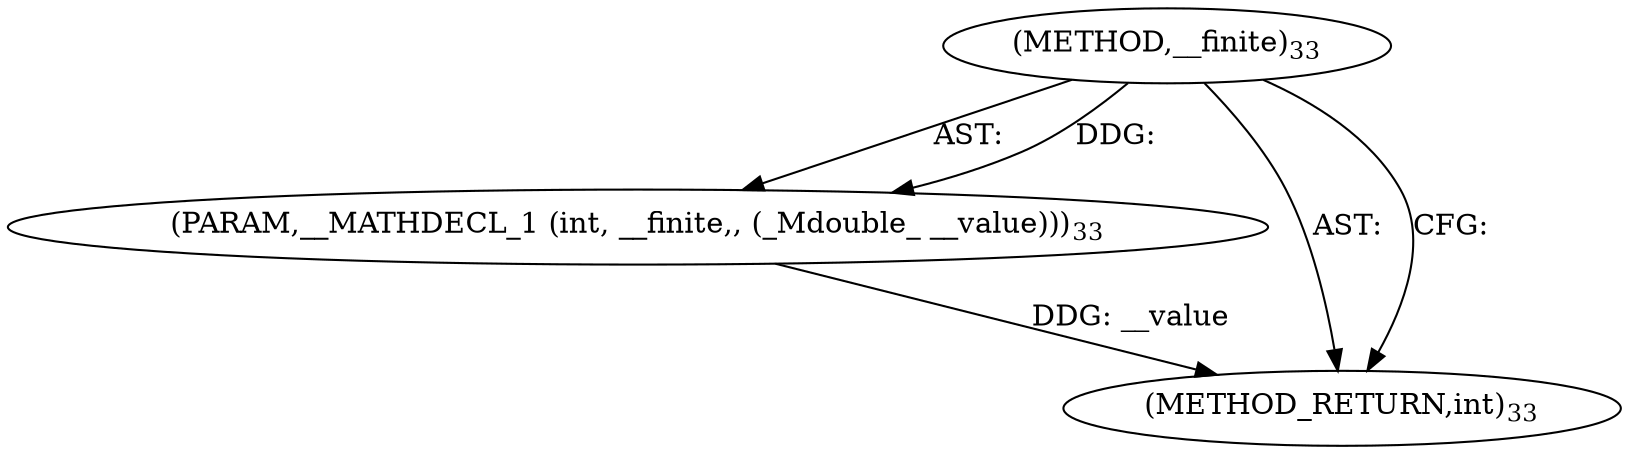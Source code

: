 digraph "__finite" {  
"20518" [label = <(METHOD,__finite)<SUB>33</SUB>> ]
"20519" [label = <(PARAM,__MATHDECL_1 (int, __finite,, (_Mdouble_ __value)))<SUB>33</SUB>> ]
"20520" [label = <(METHOD_RETURN,int)<SUB>33</SUB>> ]
  "20518" -> "20519"  [ label = "AST: "] 
  "20518" -> "20520"  [ label = "AST: "] 
  "20518" -> "20520"  [ label = "CFG: "] 
  "20519" -> "20520"  [ label = "DDG: __value"] 
  "20518" -> "20519"  [ label = "DDG: "] 
}

